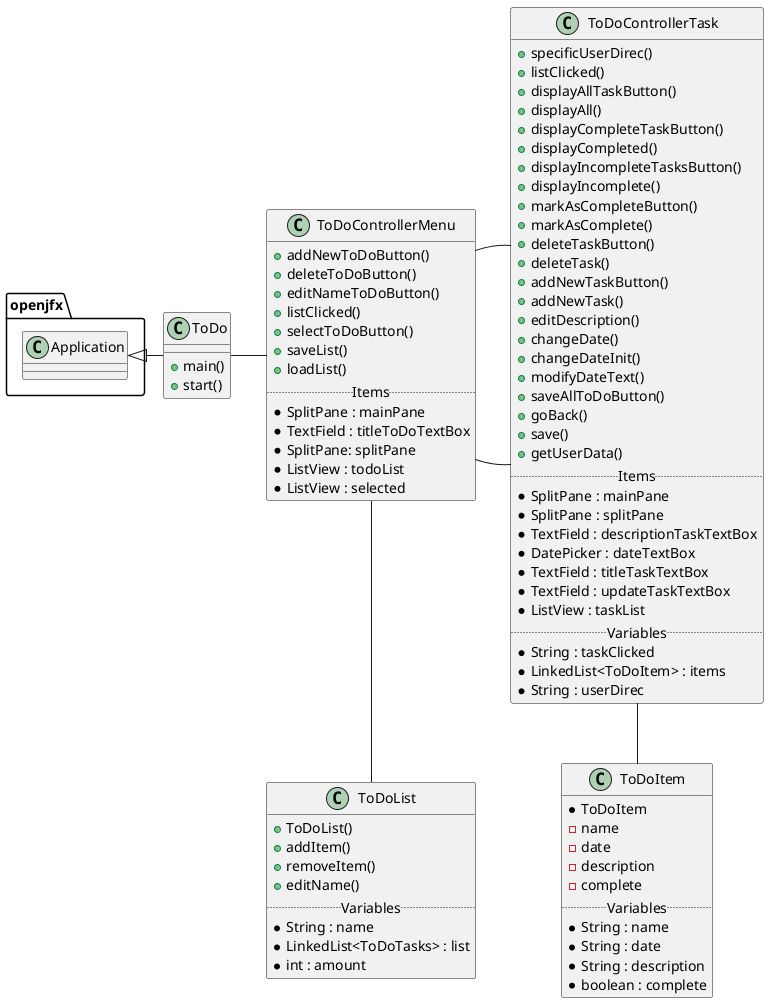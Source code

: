 @startuml

class ToDo {
    + main()
    + start()
}

class ToDoControllerMenu {
    + addNewToDoButton()
    + deleteToDoButton()
    + editNameToDoButton()
    + listClicked()
    + selectToDoButton()
    + saveList()
    + loadList()
    ..Items..
    * SplitPane : mainPane
    * TextField : titleToDoTextBox
    * SplitPane: splitPane
    * ListView : todoList
    * ListView : selected
}

class ToDoList {
    + ToDoList()
    + addItem()
    + removeItem()
    + editName()
    ..Variables..
    * String : name
    * LinkedList<ToDoTasks> : list
    * int : amount
}

class ToDoControllerTask {
    + specificUserDirec()
    + listClicked()
    + displayAllTaskButton()
    + displayAll()
    + displayCompleteTaskButton()
    + displayCompleted()
    + displayIncompleteTasksButton()
    + displayIncomplete()
    + markAsCompleteButton()
    + markAsComplete()
    + deleteTaskButton()
    + deleteTask()
    + addNewTaskButton()
    + addNewTask()
    + editDescription()
    + changeDate()
    + changeDateInit()
    + modifyDateText()
    + saveAllToDoButton()
    + goBack()
    + save()
    + getUserData()
    ..Items..
    * SplitPane : mainPane
    * SplitPane : splitPane
    * TextField : descriptionTaskTextBox
    * DatePicker : dateTextBox
    * TextField : titleTaskTextBox
    * TextField : updateTaskTextBox
    * ListView : taskList
    ..Variables..
    * String : taskClicked
    * LinkedList<ToDoItem> : items
    * String : userDirec
}

class ToDoItem {
    * ToDoItem
    - name
    - date
    - description
    - complete
    ..Variables..
    * String : name
    * String : date
    * String : description
    * boolean : complete
}

openjfx.Application <|- ToDo

ToDo - ToDoControllerMenu

ToDoControllerMenu - ToDoControllerTask
ToDoControllerMenu -- ToDoList

ToDoControllerTask - ToDoControllerMenu
ToDoControllerTask -- ToDoItem

@enduml